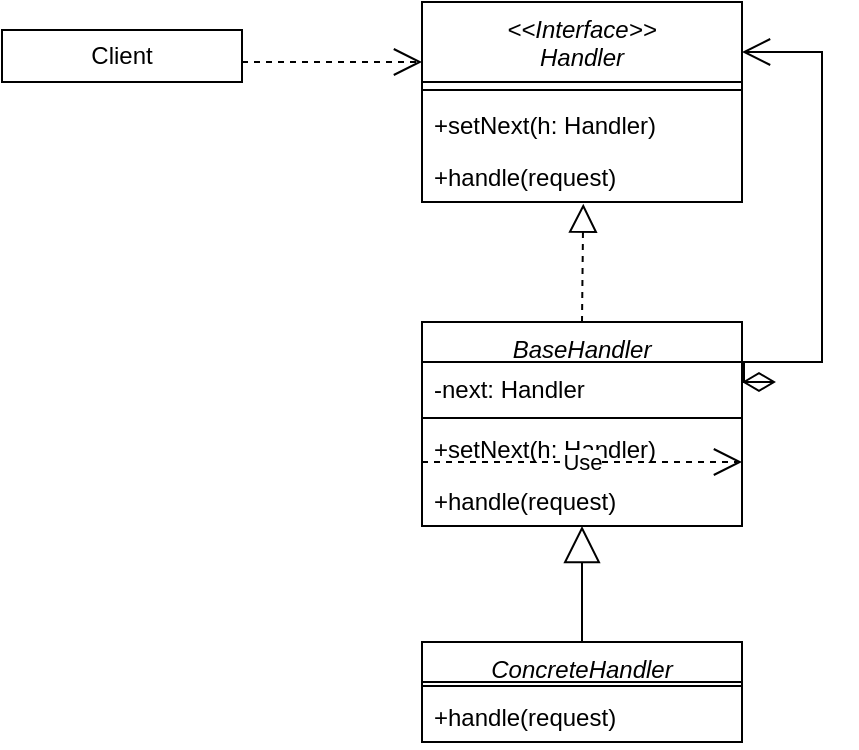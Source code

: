 <mxfile version="24.3.1" type="device">
  <diagram id="C5RBs43oDa-KdzZeNtuy" name="Page-1">
    <mxGraphModel dx="1395" dy="652" grid="1" gridSize="10" guides="1" tooltips="1" connect="1" arrows="1" fold="1" page="1" pageScale="1" pageWidth="827" pageHeight="1169" math="0" shadow="0">
      <root>
        <mxCell id="WIyWlLk6GJQsqaUBKTNV-0" />
        <mxCell id="WIyWlLk6GJQsqaUBKTNV-1" parent="WIyWlLk6GJQsqaUBKTNV-0" />
        <mxCell id="zkfFHV4jXpPFQw0GAbJ--0" value="&lt;&lt;Interface&gt;&gt;&#xa;Handler&#xa;" style="swimlane;fontStyle=2;align=center;verticalAlign=top;childLayout=stackLayout;horizontal=1;startSize=40;horizontalStack=0;resizeParent=1;resizeLast=0;collapsible=1;marginBottom=0;rounded=0;shadow=0;strokeWidth=1;" parent="WIyWlLk6GJQsqaUBKTNV-1" vertex="1">
          <mxGeometry x="220" y="120" width="160" height="100" as="geometry">
            <mxRectangle x="230" y="140" width="160" height="26" as="alternateBounds" />
          </mxGeometry>
        </mxCell>
        <mxCell id="n4NbexWsVGrS4y7G12zs-17" value="" style="endArrow=open;endSize=12;dashed=1;html=1;rounded=0;" edge="1" parent="zkfFHV4jXpPFQw0GAbJ--0">
          <mxGeometry width="160" relative="1" as="geometry">
            <mxPoint x="-90" y="30" as="sourcePoint" />
            <mxPoint y="30" as="targetPoint" />
          </mxGeometry>
        </mxCell>
        <mxCell id="zkfFHV4jXpPFQw0GAbJ--4" value="" style="line;html=1;strokeWidth=1;align=left;verticalAlign=middle;spacingTop=-1;spacingLeft=3;spacingRight=3;rotatable=0;labelPosition=right;points=[];portConstraint=eastwest;" parent="zkfFHV4jXpPFQw0GAbJ--0" vertex="1">
          <mxGeometry y="40" width="160" height="8" as="geometry" />
        </mxCell>
        <mxCell id="n4NbexWsVGrS4y7G12zs-0" value="+setNext(h: Handler)" style="text;align=left;verticalAlign=top;spacingLeft=4;spacingRight=4;overflow=hidden;rotatable=0;points=[[0,0.5],[1,0.5]];portConstraint=eastwest;rounded=0;shadow=0;html=0;" vertex="1" parent="zkfFHV4jXpPFQw0GAbJ--0">
          <mxGeometry y="48" width="160" height="26" as="geometry" />
        </mxCell>
        <mxCell id="n4NbexWsVGrS4y7G12zs-1" value="+handle(request)" style="text;align=left;verticalAlign=top;spacingLeft=4;spacingRight=4;overflow=hidden;rotatable=0;points=[[0,0.5],[1,0.5]];portConstraint=eastwest;rounded=0;shadow=0;html=0;" vertex="1" parent="zkfFHV4jXpPFQw0GAbJ--0">
          <mxGeometry y="74" width="160" height="26" as="geometry" />
        </mxCell>
        <mxCell id="n4NbexWsVGrS4y7G12zs-2" value="" style="endArrow=block;dashed=1;endFill=0;endSize=12;html=1;rounded=0;entryX=0.504;entryY=1.033;entryDx=0;entryDy=0;entryPerimeter=0;" edge="1" parent="WIyWlLk6GJQsqaUBKTNV-1" target="n4NbexWsVGrS4y7G12zs-1">
          <mxGeometry width="160" relative="1" as="geometry">
            <mxPoint x="300" y="280" as="sourcePoint" />
            <mxPoint x="300" y="310" as="targetPoint" />
          </mxGeometry>
        </mxCell>
        <mxCell id="n4NbexWsVGrS4y7G12zs-3" value="BaseHandler&#xa;" style="swimlane;fontStyle=2;align=center;verticalAlign=top;childLayout=stackLayout;horizontal=1;startSize=20;horizontalStack=0;resizeParent=1;resizeLast=0;collapsible=1;marginBottom=0;rounded=0;shadow=0;strokeWidth=1;" vertex="1" parent="WIyWlLk6GJQsqaUBKTNV-1">
          <mxGeometry x="220" y="280" width="160" height="102" as="geometry">
            <mxRectangle x="230" y="140" width="160" height="26" as="alternateBounds" />
          </mxGeometry>
        </mxCell>
        <mxCell id="n4NbexWsVGrS4y7G12zs-7" value="-next: Handler" style="text;align=left;verticalAlign=top;spacingLeft=4;spacingRight=4;overflow=hidden;rotatable=0;points=[[0,0.5],[1,0.5]];portConstraint=eastwest;rounded=0;shadow=0;html=0;" vertex="1" parent="n4NbexWsVGrS4y7G12zs-3">
          <mxGeometry y="20" width="160" height="26" as="geometry" />
        </mxCell>
        <mxCell id="n4NbexWsVGrS4y7G12zs-4" value="" style="line;html=1;strokeWidth=1;align=left;verticalAlign=middle;spacingTop=-1;spacingLeft=3;spacingRight=3;rotatable=0;labelPosition=right;points=[];portConstraint=eastwest;" vertex="1" parent="n4NbexWsVGrS4y7G12zs-3">
          <mxGeometry y="46" width="160" height="4" as="geometry" />
        </mxCell>
        <mxCell id="n4NbexWsVGrS4y7G12zs-5" value="+setNext(h: Handler)" style="text;align=left;verticalAlign=top;spacingLeft=4;spacingRight=4;overflow=hidden;rotatable=0;points=[[0,0.5],[1,0.5]];portConstraint=eastwest;rounded=0;shadow=0;html=0;" vertex="1" parent="n4NbexWsVGrS4y7G12zs-3">
          <mxGeometry y="50" width="160" height="26" as="geometry" />
        </mxCell>
        <mxCell id="n4NbexWsVGrS4y7G12zs-6" value="+handle(request)" style="text;align=left;verticalAlign=top;spacingLeft=4;spacingRight=4;overflow=hidden;rotatable=0;points=[[0,0.5],[1,0.5]];portConstraint=eastwest;rounded=0;shadow=0;html=0;" vertex="1" parent="n4NbexWsVGrS4y7G12zs-3">
          <mxGeometry y="76" width="160" height="26" as="geometry" />
        </mxCell>
        <mxCell id="n4NbexWsVGrS4y7G12zs-8" value="" style="endArrow=block;endSize=16;endFill=0;html=1;rounded=0;entryX=0.5;entryY=1;entryDx=0;entryDy=0;" edge="1" parent="WIyWlLk6GJQsqaUBKTNV-1" target="n4NbexWsVGrS4y7G12zs-3">
          <mxGeometry width="160" relative="1" as="geometry">
            <mxPoint x="300" y="440" as="sourcePoint" />
            <mxPoint x="320" y="470" as="targetPoint" />
          </mxGeometry>
        </mxCell>
        <mxCell id="n4NbexWsVGrS4y7G12zs-9" value="ConcreteHandler" style="swimlane;fontStyle=2;align=center;verticalAlign=top;childLayout=stackLayout;horizontal=1;startSize=20;horizontalStack=0;resizeParent=1;resizeLast=0;collapsible=1;marginBottom=0;rounded=0;shadow=0;strokeWidth=1;" vertex="1" parent="WIyWlLk6GJQsqaUBKTNV-1">
          <mxGeometry x="220" y="440" width="160" height="50" as="geometry">
            <mxRectangle x="230" y="140" width="160" height="26" as="alternateBounds" />
          </mxGeometry>
        </mxCell>
        <mxCell id="n4NbexWsVGrS4y7G12zs-11" value="" style="line;html=1;strokeWidth=1;align=left;verticalAlign=middle;spacingTop=-1;spacingLeft=3;spacingRight=3;rotatable=0;labelPosition=right;points=[];portConstraint=eastwest;" vertex="1" parent="n4NbexWsVGrS4y7G12zs-9">
          <mxGeometry y="20" width="160" height="4" as="geometry" />
        </mxCell>
        <mxCell id="n4NbexWsVGrS4y7G12zs-13" value="+handle(request)" style="text;align=left;verticalAlign=top;spacingLeft=4;spacingRight=4;overflow=hidden;rotatable=0;points=[[0,0.5],[1,0.5]];portConstraint=eastwest;rounded=0;shadow=0;html=0;" vertex="1" parent="n4NbexWsVGrS4y7G12zs-9">
          <mxGeometry y="24" width="160" height="26" as="geometry" />
        </mxCell>
        <mxCell id="n4NbexWsVGrS4y7G12zs-14" value="" style="endArrow=open;html=1;endSize=12;startArrow=diamondThin;startSize=14;startFill=0;edgeStyle=orthogonalEdgeStyle;align=left;verticalAlign=bottom;rounded=0;entryX=1;entryY=0.25;entryDx=0;entryDy=0;" edge="1" parent="WIyWlLk6GJQsqaUBKTNV-1" target="zkfFHV4jXpPFQw0GAbJ--0">
          <mxGeometry x="-1" y="3" relative="1" as="geometry">
            <mxPoint x="380" y="310" as="sourcePoint" />
            <mxPoint x="540" y="310" as="targetPoint" />
            <Array as="points">
              <mxPoint x="381" y="310" />
              <mxPoint x="381" y="300" />
              <mxPoint x="420" y="300" />
              <mxPoint x="420" y="145" />
            </Array>
          </mxGeometry>
        </mxCell>
        <mxCell id="n4NbexWsVGrS4y7G12zs-15" value="Client" style="rounded=0;whiteSpace=wrap;html=1;" vertex="1" parent="WIyWlLk6GJQsqaUBKTNV-1">
          <mxGeometry x="10" y="134" width="120" height="26" as="geometry" />
        </mxCell>
        <mxCell id="n4NbexWsVGrS4y7G12zs-16" value="Use" style="endArrow=open;endSize=12;dashed=1;html=1;rounded=0;" edge="1" parent="WIyWlLk6GJQsqaUBKTNV-1">
          <mxGeometry width="160" relative="1" as="geometry">
            <mxPoint x="220" y="350" as="sourcePoint" />
            <mxPoint x="380" y="350" as="targetPoint" />
          </mxGeometry>
        </mxCell>
      </root>
    </mxGraphModel>
  </diagram>
</mxfile>
